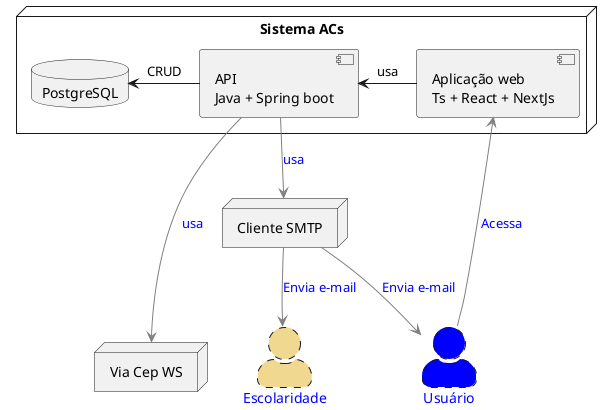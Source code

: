 @startuml Diagrama c2 - container
skinparam actorStyle awesome

node "Sistema ACs"{
    [Aplicação web\nTs + React + NextJs] as front
    [API\nJava + Spring boot] as back
    database "PostgreSQL"

    front -left--> back: usa
    back -left--> PostgreSQL: CRUD
}

node "Cliente SMTP" as SMTP{
}

node "Via Cep WS" as ViaCep{
}

Actor Usuário #Blue;line.dashed;text:blue
Actor Escolaridade #f0d890;line.dashed;text:blue

back -down-> SMTP #line:gray;text:blue : usa
back -down--> ViaCep #line:gray;text:blue : usa
Usuário -up-> front #line:gray;text:blue : Acessa
SMTP -down-> Usuário #line:gray;text:blue : Envia e-mail
SMTP -down-> Escolaridade #line:gray;text:blue : Envia e-mail
@enduml